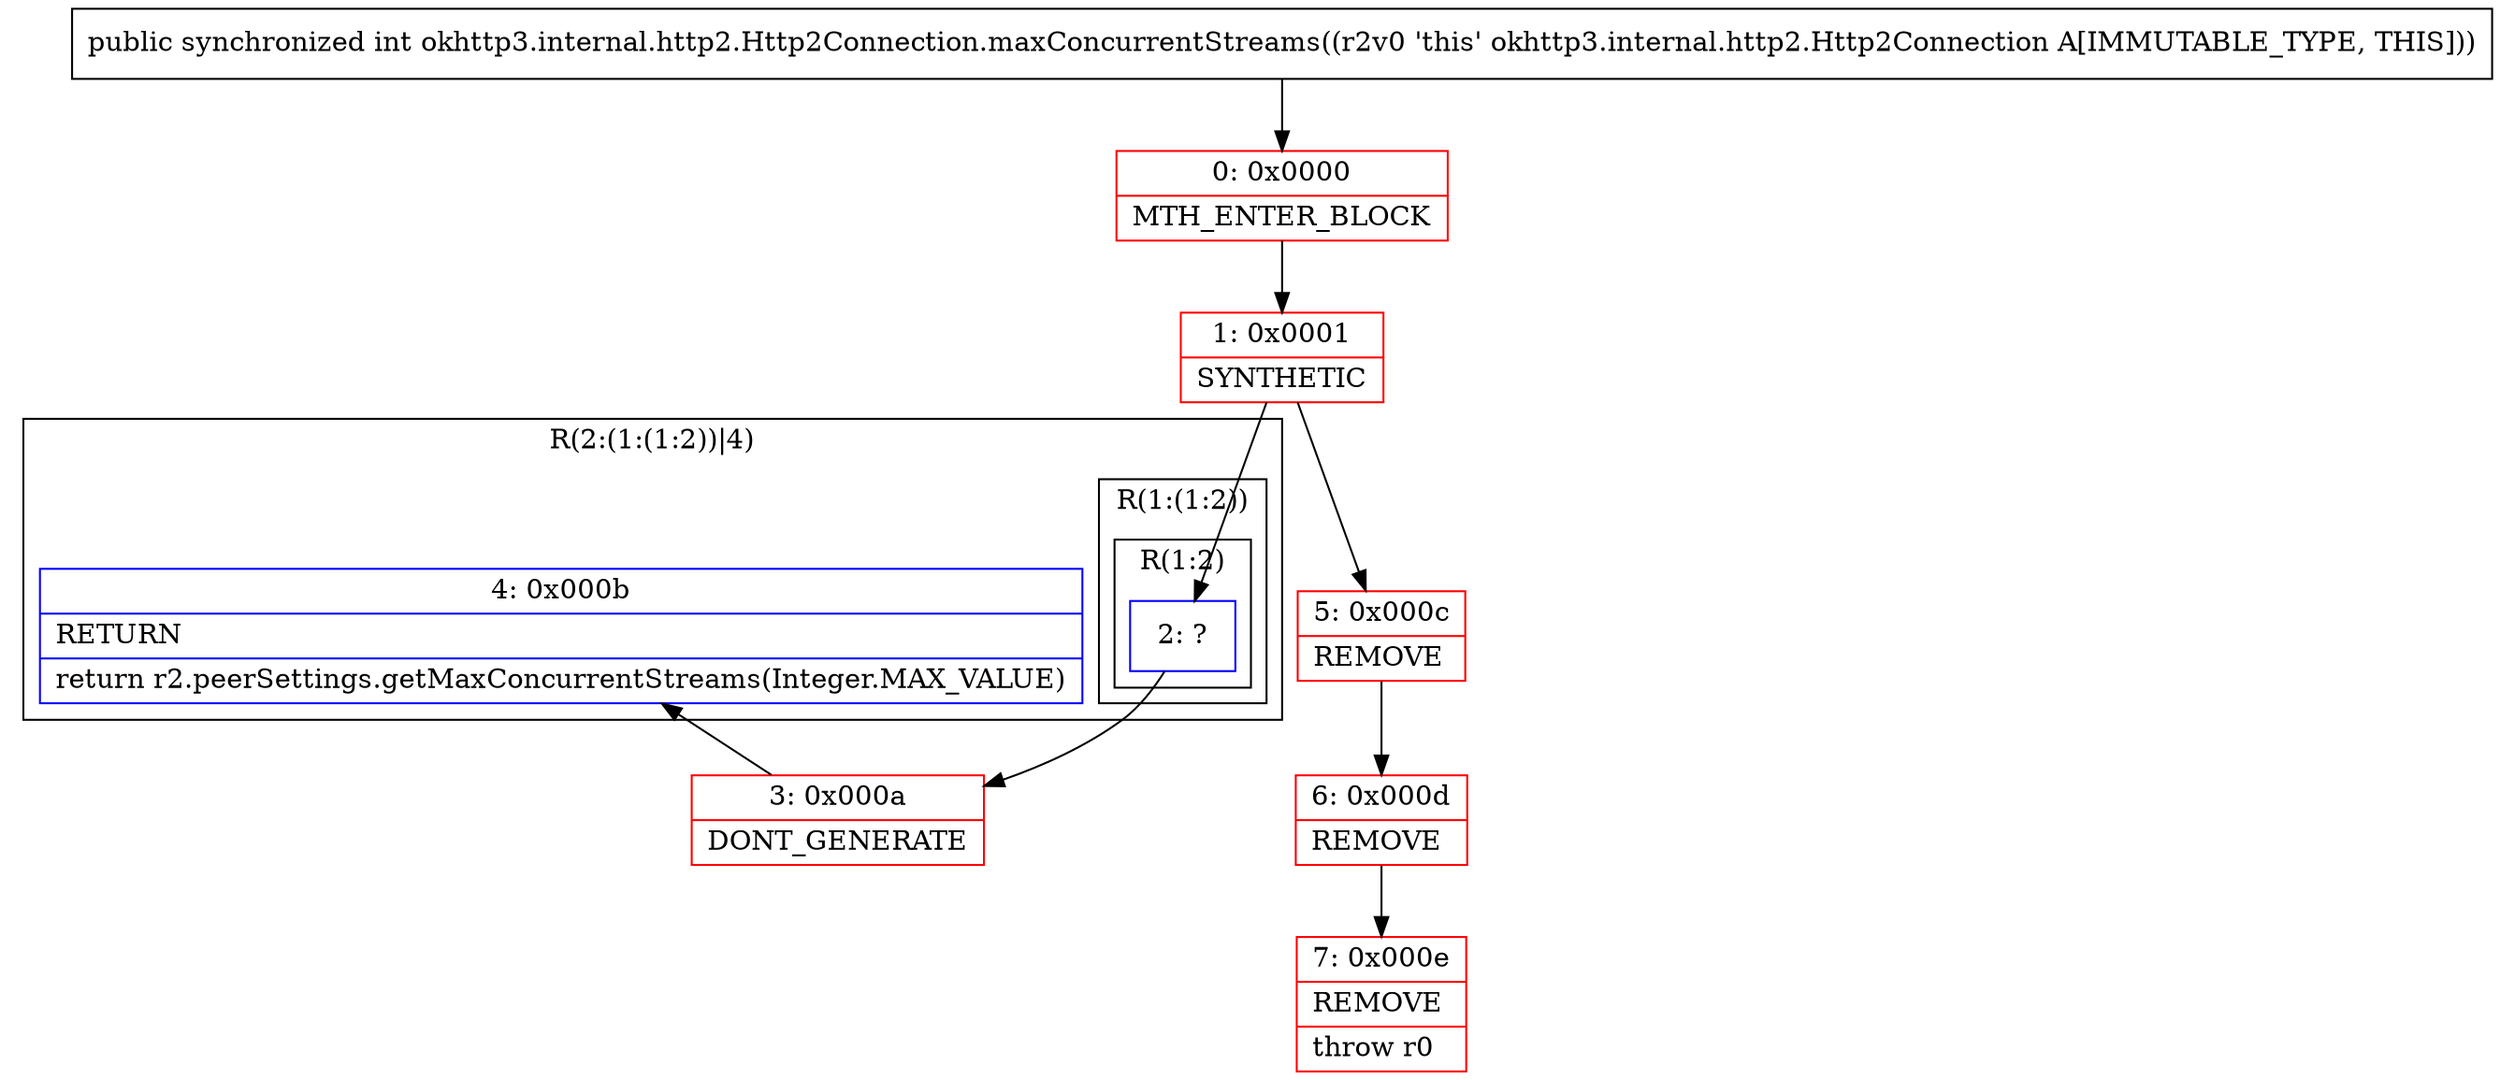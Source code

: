 digraph "CFG forokhttp3.internal.http2.Http2Connection.maxConcurrentStreams()I" {
subgraph cluster_Region_802171288 {
label = "R(2:(1:(1:2))|4)";
node [shape=record,color=blue];
subgraph cluster_Region_198379482 {
label = "R(1:(1:2))";
node [shape=record,color=blue];
subgraph cluster_Region_1706217428 {
label = "R(1:2)";
node [shape=record,color=blue];
Node_2 [shape=record,label="{2\:\ ?}"];
}
}
Node_4 [shape=record,label="{4\:\ 0x000b|RETURN\l|return r2.peerSettings.getMaxConcurrentStreams(Integer.MAX_VALUE)\l}"];
}
Node_0 [shape=record,color=red,label="{0\:\ 0x0000|MTH_ENTER_BLOCK\l}"];
Node_1 [shape=record,color=red,label="{1\:\ 0x0001|SYNTHETIC\l}"];
Node_3 [shape=record,color=red,label="{3\:\ 0x000a|DONT_GENERATE\l}"];
Node_5 [shape=record,color=red,label="{5\:\ 0x000c|REMOVE\l}"];
Node_6 [shape=record,color=red,label="{6\:\ 0x000d|REMOVE\l}"];
Node_7 [shape=record,color=red,label="{7\:\ 0x000e|REMOVE\l|throw r0\l}"];
MethodNode[shape=record,label="{public synchronized int okhttp3.internal.http2.Http2Connection.maxConcurrentStreams((r2v0 'this' okhttp3.internal.http2.Http2Connection A[IMMUTABLE_TYPE, THIS])) }"];
MethodNode -> Node_0;
Node_2 -> Node_3;
Node_0 -> Node_1;
Node_1 -> Node_2;
Node_1 -> Node_5;
Node_3 -> Node_4;
Node_5 -> Node_6;
Node_6 -> Node_7;
}


